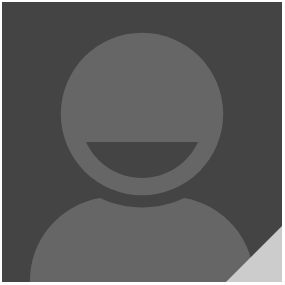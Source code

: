 <mxfile>
    <diagram id="aCsEKo5x9iPcPQmXGxEI" name="Page-1">
        <mxGraphModel dx="780" dy="459" grid="1" gridSize="10" guides="1" tooltips="1" connect="1" arrows="1" fold="1" page="1" pageScale="1" pageWidth="827" pageHeight="1169" math="0" shadow="0">
            <root>
                <mxCell id="0"/>
                <mxCell id="1" parent="0"/>
                <mxCell id="2" value="" style="verticalLabelPosition=bottom;verticalAlign=top;html=1;shadow=0;dashed=0;strokeWidth=1;shape=mxgraph.android.contact_badge_normal;sketch=0;" vertex="1" parent="1">
                    <mxGeometry x="10" y="20" width="140" height="140" as="geometry"/>
                </mxCell>
            </root>
        </mxGraphModel>
    </diagram>
</mxfile>